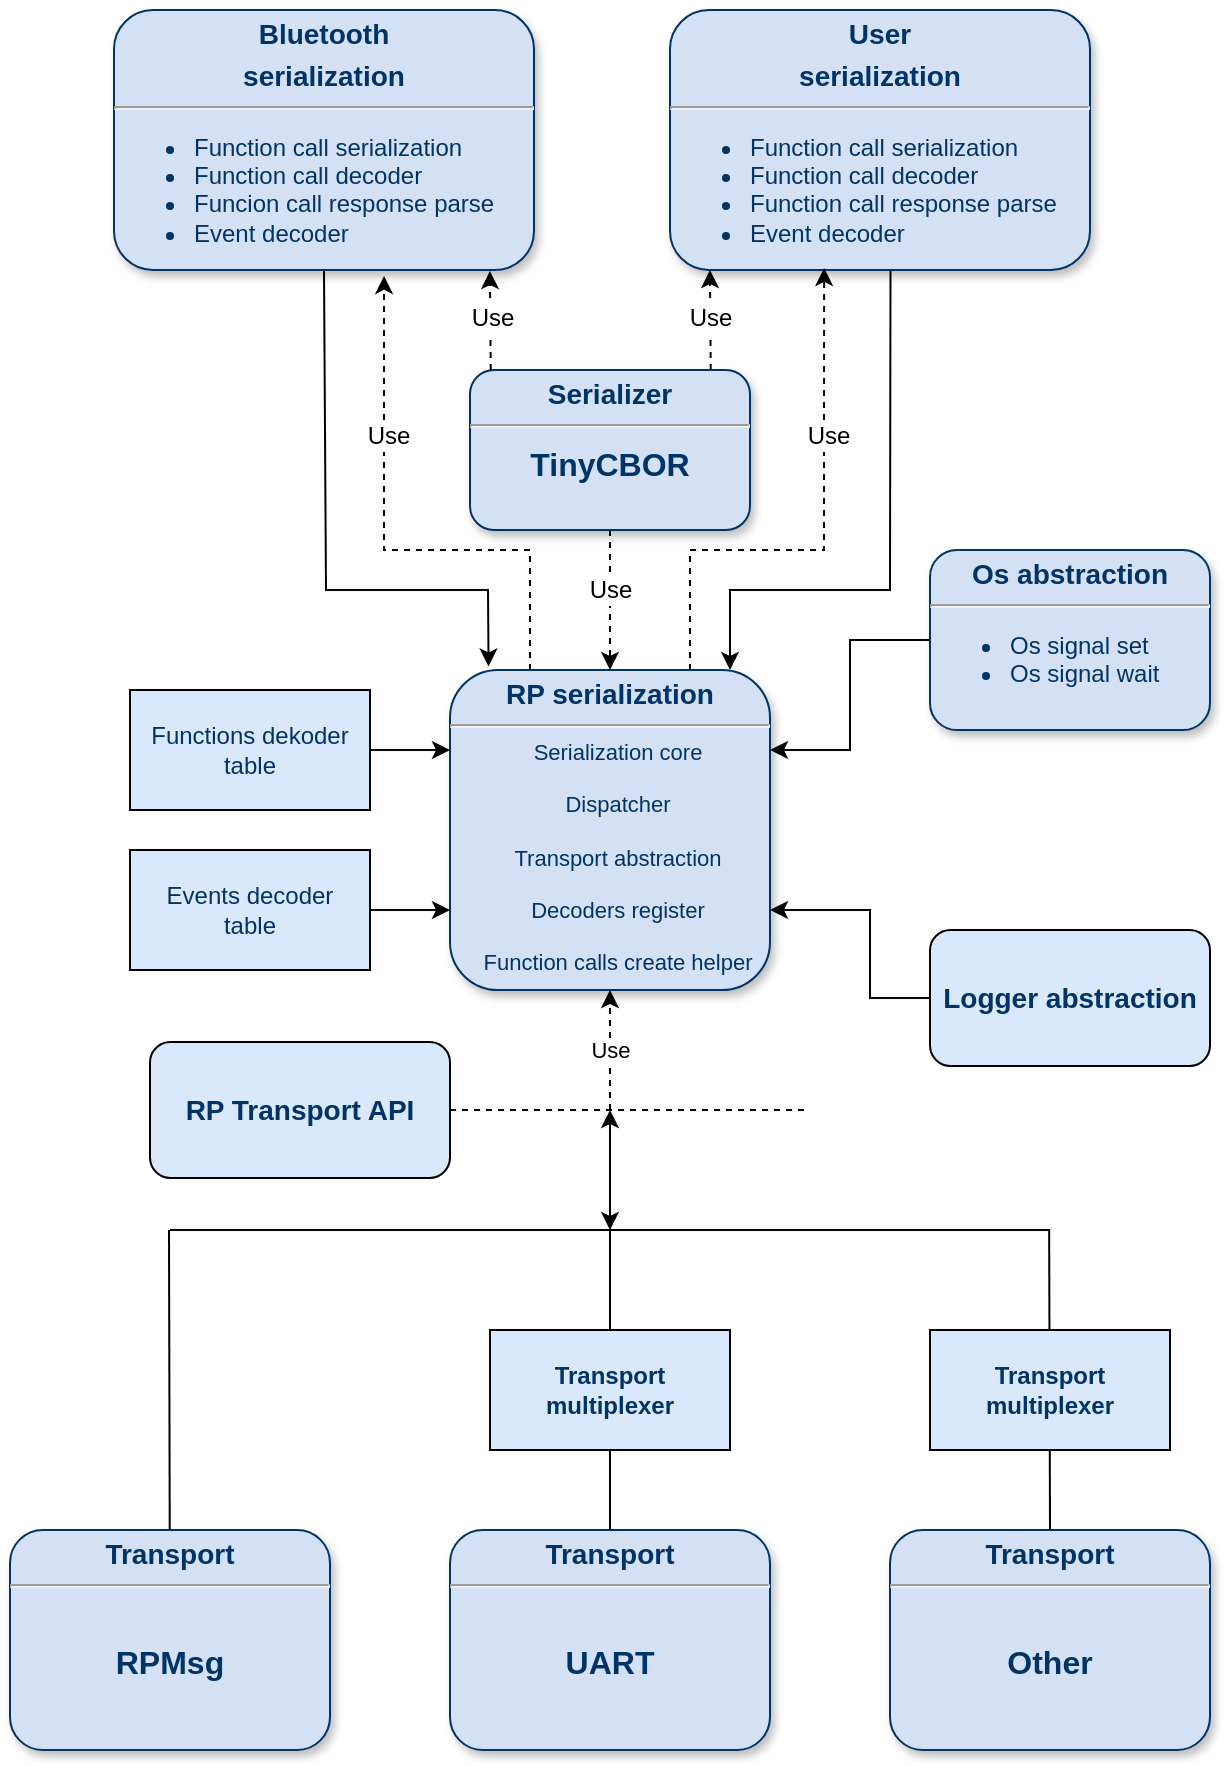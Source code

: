 <mxfile version="12.7.8" type="github">
  <diagram name="Page-1" id="efa7a0a1-bf9b-a30e-e6df-94a7791c09e9">
    <mxGraphModel dx="1408" dy="2048" grid="1" gridSize="10" guides="1" tooltips="1" connect="1" arrows="1" fold="1" page="1" pageScale="1" pageWidth="826" pageHeight="1169" background="#ffffff" math="0" shadow="0">
      <root>
        <mxCell id="0" />
        <mxCell id="1" parent="0" />
        <mxCell id="21" value="&lt;p style=&quot;margin: 4px 0px 0px ; text-align: center&quot;&gt;&lt;font size=&quot;1&quot;&gt;&lt;b style=&quot;font-size: 14px&quot;&gt;Transport&lt;/b&gt;&lt;/font&gt;&lt;/p&gt;&lt;hr&gt;&lt;div align=&quot;center&quot;&gt;&lt;table align=&quot;center&quot;&gt;&lt;tbody&gt;&lt;tr style=&quot;font-size: 16px&quot;&gt;&lt;td&gt;&lt;b&gt;&lt;br&gt;RPMsg&lt;/b&gt;&lt;br&gt;&lt;/td&gt;&lt;/tr&gt;&lt;/tbody&gt;&lt;/table&gt;&lt;/div&gt;" style="verticalAlign=top;align=left;overflow=fill;fontSize=12;fontFamily=Helvetica;html=1;strokeColor=#003366;shadow=1;fillColor=#D4E1F5;fontColor=#003366;glass=0;rounded=1;comic=0;" parent="1" vertex="1">
          <mxGeometry x="130" y="550" width="160" height="110" as="geometry" />
        </mxCell>
        <mxCell id="25" value="&lt;p style=&quot;margin: 4px 0px 0px ; text-align: center&quot;&gt;&lt;font size=&quot;1&quot;&gt;&lt;b style=&quot;font-size: 14px&quot;&gt;RP serialization&lt;br&gt;&lt;/b&gt;&lt;/font&gt;&lt;/p&gt;&lt;hr&gt;&lt;p style=&quot;margin: 0px 0px 0px 8px ; font-size: 11px&quot; align=&quot;center&quot;&gt;&lt;font style=&quot;font-size: 11px&quot;&gt;Serialization core&lt;/font&gt;&lt;/p&gt;&lt;p style=&quot;margin: 0px 0px 0px 8px ; font-size: 11px&quot; align=&quot;center&quot;&gt;&lt;font style=&quot;font-size: 11px&quot;&gt;&lt;br&gt;&lt;/font&gt;&lt;/p&gt;&lt;p style=&quot;margin: 0px 0px 0px 8px ; font-size: 11px&quot; align=&quot;center&quot;&gt;&lt;font style=&quot;font-size: 11px&quot;&gt;Dispatcher&lt;/font&gt;&lt;/p&gt;&lt;p style=&quot;margin: 0px 0px 0px 8px ; font-size: 11px&quot; align=&quot;center&quot;&gt;&lt;font style=&quot;font-size: 11px&quot;&gt;&lt;br&gt;&lt;/font&gt;&lt;/p&gt;&lt;p style=&quot;margin: 0px 0px 0px 8px ; font-size: 11px&quot; align=&quot;center&quot;&gt;&lt;font style=&quot;font-size: 11px&quot;&gt;Transport abstraction&lt;/font&gt;&lt;/p&gt;&lt;p style=&quot;margin: 0px 0px 0px 8px ; font-size: 11px&quot; align=&quot;center&quot;&gt;&lt;font style=&quot;font-size: 11px&quot;&gt;&lt;br&gt;&lt;/font&gt;&lt;/p&gt;&lt;p style=&quot;margin: 0px 0px 0px 8px ; font-size: 11px&quot; align=&quot;center&quot;&gt;&lt;font style=&quot;font-size: 11px&quot;&gt;Decoders register&lt;/font&gt;&lt;/p&gt;&lt;p style=&quot;margin: 0px 0px 0px 8px ; font-size: 11px&quot; align=&quot;center&quot;&gt;&lt;font style=&quot;font-size: 11px&quot;&gt;&lt;br&gt;&lt;/font&gt;&lt;/p&gt;&lt;p style=&quot;margin: 0px 0px 0px 8px ; font-size: 11px&quot; align=&quot;center&quot;&gt;&lt;font style=&quot;font-size: 11px&quot;&gt;Function calls create helper&lt;br&gt;&lt;/font&gt;&lt;/p&gt;&lt;p style=&quot;margin: 0px ; margin-left: 8px&quot; align=&quot;center&quot;&gt;&lt;br&gt;&lt;/p&gt;" style="verticalAlign=top;align=left;overflow=fill;fontSize=12;fontFamily=Helvetica;html=1;strokeColor=#003366;shadow=1;fillColor=#D4E1F5;fontColor=#003366;rounded=1;" parent="1" vertex="1">
          <mxGeometry x="350" y="120" width="160" height="160" as="geometry" />
        </mxCell>
        <mxCell id="hzTVODMIwVcw8zMCKMNO-117" value="&lt;p style=&quot;margin: 4px 0px 0px ; text-align: center&quot;&gt;&lt;font size=&quot;1&quot;&gt;&lt;b style=&quot;font-size: 14px&quot;&gt;Transport&lt;/b&gt;&lt;/font&gt;&lt;/p&gt;&lt;hr&gt;&lt;div align=&quot;center&quot;&gt;&lt;table align=&quot;center&quot;&gt;&lt;tbody&gt;&lt;tr style=&quot;font-size: 16px&quot;&gt;&lt;td&gt;&lt;b&gt;&lt;br&gt;UART&lt;/b&gt;&lt;br&gt;&lt;/td&gt;&lt;/tr&gt;&lt;/tbody&gt;&lt;/table&gt;&lt;/div&gt;" style="verticalAlign=top;align=left;overflow=fill;fontSize=12;fontFamily=Helvetica;html=1;strokeColor=#003366;shadow=1;fillColor=#D4E1F5;fontColor=#003366;glass=0;rounded=1;comic=0;" parent="1" vertex="1">
          <mxGeometry x="350" y="550" width="160" height="110" as="geometry" />
        </mxCell>
        <mxCell id="hzTVODMIwVcw8zMCKMNO-118" value="&lt;p style=&quot;margin: 4px 0px 0px ; text-align: center&quot;&gt;&lt;font size=&quot;1&quot;&gt;&lt;b style=&quot;font-size: 14px&quot;&gt;Transport&lt;/b&gt;&lt;/font&gt;&lt;/p&gt;&lt;hr&gt;&lt;div align=&quot;center&quot;&gt;&lt;table align=&quot;center&quot;&gt;&lt;tbody&gt;&lt;tr style=&quot;font-size: 16px&quot;&gt;&lt;td&gt;&lt;b&gt;&lt;br&gt;Other&lt;/b&gt;&lt;br&gt;&lt;/td&gt;&lt;/tr&gt;&lt;/tbody&gt;&lt;/table&gt;&lt;/div&gt;" style="verticalAlign=top;align=left;overflow=fill;fontSize=12;fontFamily=Helvetica;html=1;strokeColor=#003366;shadow=1;fillColor=#D4E1F5;fontColor=#003366;glass=0;rounded=1;comic=0;" parent="1" vertex="1">
          <mxGeometry x="570" y="550" width="160" height="110" as="geometry" />
        </mxCell>
        <mxCell id="hzTVODMIwVcw8zMCKMNO-119" value="" style="endArrow=none;html=1;exitX=0.5;exitY=0;exitDx=0;exitDy=0;" parent="1" source="hzTVODMIwVcw8zMCKMNO-117" edge="1">
          <mxGeometry width="50" height="50" relative="1" as="geometry">
            <mxPoint x="440" y="430" as="sourcePoint" />
            <mxPoint x="430" y="400" as="targetPoint" />
          </mxGeometry>
        </mxCell>
        <mxCell id="hzTVODMIwVcw8zMCKMNO-123" value="" style="endArrow=none;html=1;" parent="1" source="21" edge="1">
          <mxGeometry width="50" height="50" relative="1" as="geometry">
            <mxPoint x="190" y="420" as="sourcePoint" />
            <mxPoint x="209.5" y="400" as="targetPoint" />
          </mxGeometry>
        </mxCell>
        <mxCell id="hzTVODMIwVcw8zMCKMNO-124" value="" style="endArrow=none;html=1;exitX=0.5;exitY=0;exitDx=0;exitDy=0;" parent="1" source="hzTVODMIwVcw8zMCKMNO-118" edge="1">
          <mxGeometry width="50" height="50" relative="1" as="geometry">
            <mxPoint x="649.58" y="460" as="sourcePoint" />
            <mxPoint x="649.58" y="400" as="targetPoint" />
          </mxGeometry>
        </mxCell>
        <mxCell id="hzTVODMIwVcw8zMCKMNO-125" value="" style="endArrow=none;html=1;" parent="1" edge="1">
          <mxGeometry width="50" height="50" relative="1" as="geometry">
            <mxPoint x="210" y="400" as="sourcePoint" />
            <mxPoint x="650" y="400" as="targetPoint" />
          </mxGeometry>
        </mxCell>
        <mxCell id="hzTVODMIwVcw8zMCKMNO-134" value="" style="endArrow=none;dashed=1;html=1;exitX=1;exitY=0.5;exitDx=0;exitDy=0;" parent="1" source="hzTVODMIwVcw8zMCKMNO-143" edge="1">
          <mxGeometry width="50" height="50" relative="1" as="geometry">
            <mxPoint x="230" y="330" as="sourcePoint" />
            <mxPoint x="530" y="340" as="targetPoint" />
            <Array as="points">
              <mxPoint x="430" y="340" />
            </Array>
          </mxGeometry>
        </mxCell>
        <mxCell id="hzTVODMIwVcw8zMCKMNO-135" value="" style="endArrow=classic;startArrow=classic;html=1;" parent="1" edge="1">
          <mxGeometry width="50" height="50" relative="1" as="geometry">
            <mxPoint x="430" y="400" as="sourcePoint" />
            <mxPoint x="430" y="340" as="targetPoint" />
          </mxGeometry>
        </mxCell>
        <mxCell id="hzTVODMIwVcw8zMCKMNO-143" value="&lt;font style=&quot;font-size: 14px&quot; color=&quot;#003366&quot;&gt;&lt;b&gt;&lt;font style=&quot;font-size: 14px&quot;&gt;RP Transport API&lt;/font&gt;&lt;/b&gt;&lt;/font&gt;" style="rounded=1;whiteSpace=wrap;html=1;glass=0;comic=0;strokeColor=#000000;fillColor=#dae8fc;" parent="1" vertex="1">
          <mxGeometry x="200" y="306" width="150" height="68" as="geometry" />
        </mxCell>
        <mxCell id="hzTVODMIwVcw8zMCKMNO-184" value="" style="edgeStyle=none;orthogonalLoop=1;jettySize=auto;html=1;entryX=0.5;entryY=0;entryDx=0;entryDy=0;rounded=0;dashed=1;" parent="1" source="hzTVODMIwVcw8zMCKMNO-147" target="25" edge="1">
          <mxGeometry relative="1" as="geometry">
            <mxPoint x="430" y="-30" as="targetPoint" />
          </mxGeometry>
        </mxCell>
        <mxCell id="hzTVODMIwVcw8zMCKMNO-189" value="Use" style="text;html=1;align=center;verticalAlign=middle;resizable=0;points=[];labelBackgroundColor=#ffffff;" parent="hzTVODMIwVcw8zMCKMNO-184" vertex="1" connectable="0">
          <mxGeometry x="0.618" y="1" relative="1" as="geometry">
            <mxPoint x="-1" y="-27" as="offset" />
          </mxGeometry>
        </mxCell>
        <mxCell id="hzTVODMIwVcw8zMCKMNO-147" value="&lt;p style=&quot;margin: 4px 0px 0px ; text-align: center&quot;&gt;&lt;font size=&quot;1&quot;&gt;&lt;b style=&quot;font-size: 14px&quot;&gt;Serializer&lt;/b&gt;&lt;/font&gt;&lt;/p&gt;&lt;hr&gt;&lt;div align=&quot;center&quot;&gt;&lt;table align=&quot;center&quot;&gt;&lt;tbody&gt;&lt;tr style=&quot;font-size: 16px&quot;&gt;&lt;td&gt;&lt;b&gt;TinyCBOR&lt;/b&gt;&lt;br&gt;&lt;/td&gt;&lt;/tr&gt;&lt;/tbody&gt;&lt;/table&gt;&lt;/div&gt;" style="verticalAlign=top;align=left;overflow=fill;fontSize=12;fontFamily=Helvetica;html=1;strokeColor=#003366;shadow=1;fillColor=#D4E1F5;fontColor=#003366;glass=0;rounded=1;comic=0;" parent="1" vertex="1">
          <mxGeometry x="360" y="-30" width="140" height="80" as="geometry" />
        </mxCell>
        <mxCell id="hzTVODMIwVcw8zMCKMNO-155" style="edgeStyle=none;rounded=0;orthogonalLoop=1;jettySize=auto;html=1;exitX=0;exitY=0.5;exitDx=0;exitDy=0;entryX=1;entryY=0.25;entryDx=0;entryDy=0;" parent="1" source="hzTVODMIwVcw8zMCKMNO-154" target="25" edge="1">
          <mxGeometry relative="1" as="geometry">
            <Array as="points">
              <mxPoint x="550" y="105" />
              <mxPoint x="550" y="160" />
            </Array>
          </mxGeometry>
        </mxCell>
        <mxCell id="hzTVODMIwVcw8zMCKMNO-154" value="&lt;p style=&quot;margin: 4px 0px 0px ; text-align: center&quot;&gt;&lt;font size=&quot;1&quot;&gt;&lt;b style=&quot;font-size: 14px&quot;&gt;Os abstraction&lt;br&gt;&lt;/b&gt;&lt;/font&gt;&lt;/p&gt;&lt;hr&gt;&lt;ul&gt;&lt;li&gt;Os signal set&lt;/li&gt;&lt;li&gt;Os signal wait&lt;br&gt;&lt;/li&gt;&lt;/ul&gt;" style="verticalAlign=top;align=left;overflow=fill;fontSize=12;fontFamily=Helvetica;html=1;strokeColor=#003366;shadow=1;fillColor=#D4E1F5;fontColor=#003366;rounded=1;" parent="1" vertex="1">
          <mxGeometry x="590" y="60" width="140" height="90" as="geometry" />
        </mxCell>
        <mxCell id="hzTVODMIwVcw8zMCKMNO-160" style="edgeStyle=none;rounded=0;orthogonalLoop=1;jettySize=auto;html=1;exitX=0;exitY=0.5;exitDx=0;exitDy=0;entryX=1;entryY=0.75;entryDx=0;entryDy=0;" parent="1" source="hzTVODMIwVcw8zMCKMNO-159" target="25" edge="1">
          <mxGeometry relative="1" as="geometry">
            <Array as="points">
              <mxPoint x="560" y="284" />
              <mxPoint x="560" y="240" />
            </Array>
          </mxGeometry>
        </mxCell>
        <mxCell id="hzTVODMIwVcw8zMCKMNO-159" value="&lt;font style=&quot;font-size: 14px&quot; color=&quot;#003366&quot;&gt;&lt;b&gt;&lt;font style=&quot;font-size: 14px&quot;&gt;Logger abstraction&lt;br&gt;&lt;/font&gt;&lt;/b&gt;&lt;/font&gt;" style="rounded=1;whiteSpace=wrap;html=1;glass=0;comic=0;strokeColor=#000000;fillColor=#dae8fc;" parent="1" vertex="1">
          <mxGeometry x="590" y="250" width="140" height="68" as="geometry" />
        </mxCell>
        <mxCell id="hzTVODMIwVcw8zMCKMNO-167" style="edgeStyle=none;rounded=0;orthogonalLoop=1;jettySize=auto;html=1;entryX=0.133;entryY=-0.011;entryDx=0;entryDy=0;entryPerimeter=0;exitX=0.5;exitY=1;exitDx=0;exitDy=0;" parent="1" source="hzTVODMIwVcw8zMCKMNO-164" edge="1">
          <mxGeometry relative="1" as="geometry">
            <mxPoint x="369.28" y="118.24" as="targetPoint" />
            <Array as="points">
              <mxPoint x="288" y="80" />
              <mxPoint x="369" y="80" />
            </Array>
            <mxPoint x="288" y="-20" as="sourcePoint" />
          </mxGeometry>
        </mxCell>
        <mxCell id="hzTVODMIwVcw8zMCKMNO-164" value="&lt;p style=&quot;margin: 4px 0px 0px ; text-align: center&quot;&gt;&lt;font size=&quot;1&quot;&gt;&lt;b style=&quot;font-size: 14px&quot;&gt;Bluetooth&lt;/b&gt;&lt;/font&gt;&lt;/p&gt;&lt;p style=&quot;margin: 4px 0px 0px ; text-align: center&quot;&gt;&lt;font size=&quot;1&quot;&gt;&lt;b style=&quot;font-size: 14px&quot;&gt;serialization&lt;br&gt;&lt;/b&gt;&lt;/font&gt;&lt;/p&gt;&lt;hr&gt;&lt;div&gt;&lt;ul&gt;&lt;li&gt;Function call serialization&lt;/li&gt;&lt;li&gt;Function call decoder&lt;/li&gt;&lt;li&gt;Funcion call response parse&lt;/li&gt;&lt;li&gt;Event decoder&lt;/li&gt;&lt;/ul&gt;&lt;/div&gt;&lt;div&gt;&lt;br&gt;&lt;/div&gt;" style="verticalAlign=top;align=left;overflow=fill;fontSize=12;fontFamily=Helvetica;html=1;strokeColor=#003366;shadow=1;fillColor=#D4E1F5;fontColor=#003366;rounded=1;" parent="1" vertex="1">
          <mxGeometry x="182" y="-210" width="210" height="130" as="geometry" />
        </mxCell>
        <mxCell id="hzTVODMIwVcw8zMCKMNO-196" value="" style="edgeStyle=none;rounded=0;orthogonalLoop=1;jettySize=auto;html=1;entryX=0.875;entryY=0;entryDx=0;entryDy=0;entryPerimeter=0;exitX=0.525;exitY=0.997;exitDx=0;exitDy=0;exitPerimeter=0;" parent="1" source="hzTVODMIwVcw8zMCKMNO-166" target="25" edge="1">
          <mxGeometry relative="1" as="geometry">
            <mxPoint x="560" y="51" as="sourcePoint" />
            <mxPoint x="555" y="130" as="targetPoint" />
            <Array as="points">
              <mxPoint x="570" y="80" />
              <mxPoint x="490" y="80" />
            </Array>
          </mxGeometry>
        </mxCell>
        <mxCell id="hzTVODMIwVcw8zMCKMNO-166" value="&lt;p style=&quot;margin: 4px 0px 0px ; text-align: center&quot;&gt;&lt;font size=&quot;1&quot;&gt;&lt;b style=&quot;font-size: 14px&quot;&gt;User&lt;/b&gt;&lt;/font&gt;&lt;/p&gt;&lt;p style=&quot;margin: 4px 0px 0px ; text-align: center&quot;&gt;&lt;font size=&quot;1&quot;&gt;&lt;b style=&quot;font-size: 14px&quot;&gt;serialization&lt;br&gt;&lt;/b&gt;&lt;/font&gt;&lt;/p&gt;&lt;hr&gt;&lt;div&gt;&lt;ul&gt;&lt;li&gt;Function call serialization&lt;/li&gt;&lt;li&gt;Function call decoder&lt;/li&gt;&lt;li&gt;Function call response parse&lt;/li&gt;&lt;li&gt;Event decoder&lt;/li&gt;&lt;/ul&gt;&lt;/div&gt;&lt;div&gt;&lt;br&gt;&lt;/div&gt;" style="verticalAlign=top;align=left;overflow=fill;fontSize=12;fontFamily=Helvetica;html=1;strokeColor=#003366;shadow=1;fillColor=#D4E1F5;fontColor=#003366;rounded=1;" parent="1" vertex="1">
          <mxGeometry x="460" y="-210" width="210" height="130" as="geometry" />
        </mxCell>
        <mxCell id="hzTVODMIwVcw8zMCKMNO-173" value="Use" style="endArrow=classic;html=1;entryX=0.5;entryY=1;entryDx=0;entryDy=0;dashed=1;" parent="1" target="25" edge="1">
          <mxGeometry width="50" height="50" relative="1" as="geometry">
            <mxPoint x="430" y="340" as="sourcePoint" />
            <mxPoint x="270" y="220" as="targetPoint" />
            <Array as="points">
              <mxPoint x="430" y="310" />
            </Array>
          </mxGeometry>
        </mxCell>
        <mxCell id="hzTVODMIwVcw8zMCKMNO-178" value="" style="endArrow=classic;html=1;dashed=1;exitX=0.25;exitY=0;exitDx=0;exitDy=0;entryX=0.095;entryY=1;entryDx=0;entryDy=0;entryPerimeter=0;" parent="1" target="hzTVODMIwVcw8zMCKMNO-166" edge="1">
          <mxGeometry width="50" height="50" relative="1" as="geometry">
            <mxPoint x="480.37" y="-30.0" as="sourcePoint" />
            <mxPoint x="480" y="-70" as="targetPoint" />
          </mxGeometry>
        </mxCell>
        <mxCell id="hzTVODMIwVcw8zMCKMNO-179" value="Use" style="text;html=1;align=center;verticalAlign=middle;resizable=0;points=[];labelBackgroundColor=#ffffff;" parent="hzTVODMIwVcw8zMCKMNO-178" vertex="1" connectable="0">
          <mxGeometry x="0.344" y="-1" relative="1" as="geometry">
            <mxPoint x="-1.09" y="7.01" as="offset" />
          </mxGeometry>
        </mxCell>
        <mxCell id="hzTVODMIwVcw8zMCKMNO-193" value="" style="edgeStyle=none;rounded=0;orthogonalLoop=1;jettySize=auto;html=1;entryX=0;entryY=0.25;entryDx=0;entryDy=0;" parent="1" source="hzTVODMIwVcw8zMCKMNO-190" target="25" edge="1">
          <mxGeometry relative="1" as="geometry" />
        </mxCell>
        <mxCell id="hzTVODMIwVcw8zMCKMNO-190" value="&lt;div&gt;&lt;font color=&quot;#003366&quot;&gt;Functions dekoder&lt;/font&gt;&lt;/div&gt;&lt;div&gt;&lt;font color=&quot;#003366&quot;&gt;table&lt;br&gt;&lt;/font&gt;&lt;/div&gt;" style="rounded=0;whiteSpace=wrap;html=1;glass=0;comic=0;strokeColor=#000000;fillColor=#dae8fc;" parent="1" vertex="1">
          <mxGeometry x="190" y="130" width="120" height="60" as="geometry" />
        </mxCell>
        <mxCell id="hzTVODMIwVcw8zMCKMNO-194" value="" style="edgeStyle=none;rounded=0;orthogonalLoop=1;jettySize=auto;html=1;entryX=0;entryY=0.75;entryDx=0;entryDy=0;" parent="1" source="hzTVODMIwVcw8zMCKMNO-191" target="25" edge="1">
          <mxGeometry relative="1" as="geometry" />
        </mxCell>
        <mxCell id="hzTVODMIwVcw8zMCKMNO-191" value="&lt;div&gt;&lt;font color=&quot;#003366&quot;&gt;Events decoder&lt;/font&gt;&lt;/div&gt;&lt;div&gt;&lt;font color=&quot;#003366&quot;&gt;table&lt;/font&gt;&lt;br&gt;&lt;/div&gt;" style="rounded=0;whiteSpace=wrap;html=1;glass=0;comic=0;strokeColor=#000000;fillColor=#dae8fc;" parent="1" vertex="1">
          <mxGeometry x="190" y="210" width="120" height="60" as="geometry" />
        </mxCell>
        <mxCell id="jsOhlCd9X-9qNjyJw1FY-28" value="" style="endArrow=classic;html=1;dashed=1;exitX=0.25;exitY=0;exitDx=0;exitDy=0;entryX=0.895;entryY=1.004;entryDx=0;entryDy=0;entryPerimeter=0;" parent="1" target="hzTVODMIwVcw8zMCKMNO-164" edge="1">
          <mxGeometry width="50" height="50" relative="1" as="geometry">
            <mxPoint x="370.37" y="-30.0" as="sourcePoint" />
            <mxPoint x="370" y="-70" as="targetPoint" />
          </mxGeometry>
        </mxCell>
        <mxCell id="jsOhlCd9X-9qNjyJw1FY-29" value="Use" style="text;html=1;align=center;verticalAlign=middle;resizable=0;points=[];labelBackgroundColor=#ffffff;" parent="jsOhlCd9X-9qNjyJw1FY-28" vertex="1" connectable="0">
          <mxGeometry x="0.344" y="-1" relative="1" as="geometry">
            <mxPoint y="7.01" as="offset" />
          </mxGeometry>
        </mxCell>
        <mxCell id="jsOhlCd9X-9qNjyJw1FY-30" value="" style="endArrow=classic;html=1;exitX=0.25;exitY=0;exitDx=0;exitDy=0;entryX=0.643;entryY=1.023;entryDx=0;entryDy=0;strokeColor=#000000;rounded=0;dashed=1;entryPerimeter=0;" parent="1" source="25" target="hzTVODMIwVcw8zMCKMNO-164" edge="1">
          <mxGeometry width="50" height="50" relative="1" as="geometry">
            <mxPoint x="170" y="90" as="sourcePoint" />
            <mxPoint x="220" y="40" as="targetPoint" />
            <Array as="points">
              <mxPoint x="390" y="60" />
              <mxPoint x="317" y="60" />
              <mxPoint x="317" y="-10" />
            </Array>
          </mxGeometry>
        </mxCell>
        <mxCell id="jsOhlCd9X-9qNjyJw1FY-38" value="Use" style="text;html=1;align=center;verticalAlign=middle;resizable=0;points=[];labelBackgroundColor=#ffffff;" parent="1" vertex="1" connectable="0">
          <mxGeometry x="320" y="30" as="geometry">
            <mxPoint x="-1" y="-27" as="offset" />
          </mxGeometry>
        </mxCell>
        <mxCell id="jsOhlCd9X-9qNjyJw1FY-40" value="&lt;font color=&quot;#003366&quot;&gt;&lt;b&gt;Transport multiplexer&lt;/b&gt;&lt;/font&gt;" style="rounded=0;whiteSpace=wrap;html=1;fillColor=#dae8fc;strokeColor=#000000;" parent="1" vertex="1">
          <mxGeometry x="370" y="450" width="120" height="60" as="geometry" />
        </mxCell>
        <mxCell id="jsOhlCd9X-9qNjyJw1FY-42" value="&lt;font color=&quot;#003366&quot;&gt;&lt;b&gt;Transport multiplexer&lt;/b&gt;&lt;/font&gt;" style="rounded=0;whiteSpace=wrap;html=1;fillColor=#dae8fc;strokeColor=#000000;" parent="1" vertex="1">
          <mxGeometry x="590" y="450" width="120" height="60" as="geometry" />
        </mxCell>
        <mxCell id="GaNzrG4OUb8JcvTXfsrH-26" value="" style="endArrow=classic;html=1;exitX=0.75;exitY=0;exitDx=0;exitDy=0;entryX=0.367;entryY=0.992;entryDx=0;entryDy=0;entryPerimeter=0;rounded=0;dashed=1;" parent="1" source="25" target="hzTVODMIwVcw8zMCKMNO-166" edge="1">
          <mxGeometry width="50" height="50" relative="1" as="geometry">
            <mxPoint x="520" y="70" as="sourcePoint" />
            <mxPoint x="570" y="20" as="targetPoint" />
            <Array as="points">
              <mxPoint x="470" y="60" />
              <mxPoint x="537" y="60" />
            </Array>
          </mxGeometry>
        </mxCell>
        <mxCell id="GaNzrG4OUb8JcvTXfsrH-27" value="Use" style="text;html=1;align=center;verticalAlign=middle;resizable=0;points=[];labelBackgroundColor=#ffffff;" parent="1" vertex="1" connectable="0">
          <mxGeometry x="540" y="30" as="geometry">
            <mxPoint x="-1" y="-27" as="offset" />
          </mxGeometry>
        </mxCell>
      </root>
    </mxGraphModel>
  </diagram>
</mxfile>
